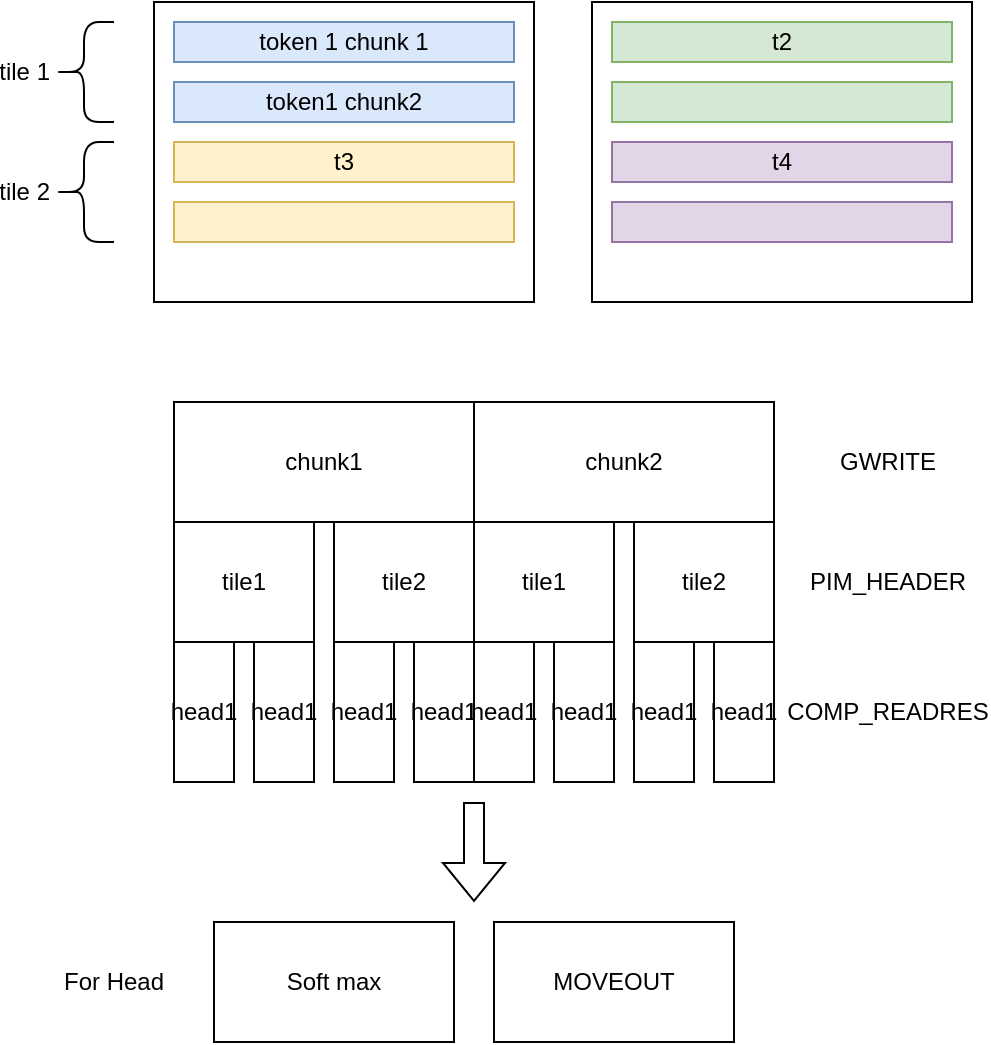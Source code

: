 <mxfile version="24.8.4">
  <diagram name="第 1 页" id="f2C9azBvbqwrPbyLchOI">
    <mxGraphModel dx="1434" dy="822" grid="1" gridSize="10" guides="1" tooltips="1" connect="1" arrows="1" fold="1" page="1" pageScale="1" pageWidth="827" pageHeight="1169" math="0" shadow="0">
      <root>
        <mxCell id="0" />
        <mxCell id="1" parent="0" />
        <mxCell id="LaPq8CfM4VIGgw-9wt1N-1" value="" style="rounded=0;whiteSpace=wrap;html=1;" parent="1" vertex="1">
          <mxGeometry x="100" y="210" width="190" height="150" as="geometry" />
        </mxCell>
        <mxCell id="LaPq8CfM4VIGgw-9wt1N-2" value="token 1 chunk 1" style="rounded=0;whiteSpace=wrap;html=1;fillColor=#dae8fc;strokeColor=#6c8ebf;" parent="1" vertex="1">
          <mxGeometry x="110" y="220" width="170" height="20" as="geometry" />
        </mxCell>
        <mxCell id="LaPq8CfM4VIGgw-9wt1N-3" value="&lt;div&gt;token1 chunk2&lt;/div&gt;" style="rounded=0;whiteSpace=wrap;html=1;fillColor=#dae8fc;strokeColor=#6c8ebf;" parent="1" vertex="1">
          <mxGeometry x="110" y="250" width="170" height="20" as="geometry" />
        </mxCell>
        <mxCell id="LaPq8CfM4VIGgw-9wt1N-4" value="" style="rounded=0;whiteSpace=wrap;html=1;" parent="1" vertex="1">
          <mxGeometry x="319" y="210" width="190" height="150" as="geometry" />
        </mxCell>
        <mxCell id="LaPq8CfM4VIGgw-9wt1N-5" value="t2" style="rounded=0;whiteSpace=wrap;html=1;fillColor=#d5e8d4;strokeColor=#82b366;" parent="1" vertex="1">
          <mxGeometry x="329" y="220" width="170" height="20" as="geometry" />
        </mxCell>
        <mxCell id="LaPq8CfM4VIGgw-9wt1N-6" value="" style="rounded=0;whiteSpace=wrap;html=1;fillColor=#d5e8d4;strokeColor=#82b366;" parent="1" vertex="1">
          <mxGeometry x="329" y="250" width="170" height="20" as="geometry" />
        </mxCell>
        <mxCell id="LaPq8CfM4VIGgw-9wt1N-10" value="t3" style="rounded=0;whiteSpace=wrap;html=1;fillColor=#fff2cc;strokeColor=#d6b656;" parent="1" vertex="1">
          <mxGeometry x="110" y="280" width="170" height="20" as="geometry" />
        </mxCell>
        <mxCell id="LaPq8CfM4VIGgw-9wt1N-11" value="" style="rounded=0;whiteSpace=wrap;html=1;fillColor=#fff2cc;strokeColor=#d6b656;" parent="1" vertex="1">
          <mxGeometry x="110" y="310" width="170" height="20" as="geometry" />
        </mxCell>
        <mxCell id="LaPq8CfM4VIGgw-9wt1N-12" value="t4" style="rounded=0;whiteSpace=wrap;html=1;fillColor=#e1d5e7;strokeColor=#9673a6;" parent="1" vertex="1">
          <mxGeometry x="329" y="280" width="170" height="20" as="geometry" />
        </mxCell>
        <mxCell id="LaPq8CfM4VIGgw-9wt1N-13" value="" style="rounded=0;whiteSpace=wrap;html=1;fillColor=#e1d5e7;strokeColor=#9673a6;" parent="1" vertex="1">
          <mxGeometry x="329" y="310" width="170" height="20" as="geometry" />
        </mxCell>
        <mxCell id="LaPq8CfM4VIGgw-9wt1N-14" value="tile 1" style="shape=curlyBracket;whiteSpace=wrap;html=1;rounded=1;labelPosition=left;verticalLabelPosition=middle;align=right;verticalAlign=middle;" parent="1" vertex="1">
          <mxGeometry x="50" y="220" width="30" height="50" as="geometry" />
        </mxCell>
        <mxCell id="LaPq8CfM4VIGgw-9wt1N-15" value="&lt;div&gt;tile 2&lt;/div&gt;" style="shape=curlyBracket;whiteSpace=wrap;html=1;rounded=1;labelPosition=left;verticalLabelPosition=middle;align=right;verticalAlign=middle;" parent="1" vertex="1">
          <mxGeometry x="50" y="280" width="30" height="50" as="geometry" />
        </mxCell>
        <mxCell id="RABuKrGM58DdVcPLZhCh-5" value="chunk1" style="rounded=0;whiteSpace=wrap;html=1;" parent="1" vertex="1">
          <mxGeometry x="110" y="410" width="150" height="60" as="geometry" />
        </mxCell>
        <mxCell id="RABuKrGM58DdVcPLZhCh-6" value="chunk2" style="rounded=0;whiteSpace=wrap;html=1;" parent="1" vertex="1">
          <mxGeometry x="260" y="410" width="150" height="60" as="geometry" />
        </mxCell>
        <mxCell id="RABuKrGM58DdVcPLZhCh-7" value="tile1" style="rounded=0;whiteSpace=wrap;html=1;" parent="1" vertex="1">
          <mxGeometry x="110" y="470" width="70" height="60" as="geometry" />
        </mxCell>
        <mxCell id="RABuKrGM58DdVcPLZhCh-8" value="tile2" style="rounded=0;whiteSpace=wrap;html=1;" parent="1" vertex="1">
          <mxGeometry x="190" y="470" width="70" height="60" as="geometry" />
        </mxCell>
        <mxCell id="RABuKrGM58DdVcPLZhCh-9" value="head1" style="rounded=0;whiteSpace=wrap;html=1;" parent="1" vertex="1">
          <mxGeometry x="110" y="530" width="30" height="70" as="geometry" />
        </mxCell>
        <mxCell id="RABuKrGM58DdVcPLZhCh-11" value="head1" style="rounded=0;whiteSpace=wrap;html=1;" parent="1" vertex="1">
          <mxGeometry x="150" y="530" width="30" height="70" as="geometry" />
        </mxCell>
        <mxCell id="RABuKrGM58DdVcPLZhCh-12" value="head1" style="rounded=0;whiteSpace=wrap;html=1;" parent="1" vertex="1">
          <mxGeometry x="190" y="530" width="30" height="70" as="geometry" />
        </mxCell>
        <mxCell id="RABuKrGM58DdVcPLZhCh-13" value="head1" style="rounded=0;whiteSpace=wrap;html=1;" parent="1" vertex="1">
          <mxGeometry x="230" y="530" width="30" height="70" as="geometry" />
        </mxCell>
        <mxCell id="RABuKrGM58DdVcPLZhCh-14" value="tile1" style="rounded=0;whiteSpace=wrap;html=1;" parent="1" vertex="1">
          <mxGeometry x="260" y="470" width="70" height="60" as="geometry" />
        </mxCell>
        <mxCell id="RABuKrGM58DdVcPLZhCh-15" value="tile2" style="rounded=0;whiteSpace=wrap;html=1;" parent="1" vertex="1">
          <mxGeometry x="340" y="470" width="70" height="60" as="geometry" />
        </mxCell>
        <mxCell id="RABuKrGM58DdVcPLZhCh-16" value="head1" style="rounded=0;whiteSpace=wrap;html=1;" parent="1" vertex="1">
          <mxGeometry x="260" y="530" width="30" height="70" as="geometry" />
        </mxCell>
        <mxCell id="RABuKrGM58DdVcPLZhCh-17" value="head1" style="rounded=0;whiteSpace=wrap;html=1;" parent="1" vertex="1">
          <mxGeometry x="300" y="530" width="30" height="70" as="geometry" />
        </mxCell>
        <mxCell id="RABuKrGM58DdVcPLZhCh-18" value="head1" style="rounded=0;whiteSpace=wrap;html=1;" parent="1" vertex="1">
          <mxGeometry x="340" y="530" width="30" height="70" as="geometry" />
        </mxCell>
        <mxCell id="RABuKrGM58DdVcPLZhCh-19" value="head1" style="rounded=0;whiteSpace=wrap;html=1;" parent="1" vertex="1">
          <mxGeometry x="380" y="530" width="30" height="70" as="geometry" />
        </mxCell>
        <mxCell id="RABuKrGM58DdVcPLZhCh-20" value="GWRITE" style="text;html=1;align=center;verticalAlign=middle;whiteSpace=wrap;rounded=0;" parent="1" vertex="1">
          <mxGeometry x="437" y="425" width="60" height="30" as="geometry" />
        </mxCell>
        <mxCell id="RABuKrGM58DdVcPLZhCh-21" value="PIM_HEADER" style="text;html=1;align=center;verticalAlign=middle;whiteSpace=wrap;rounded=0;" parent="1" vertex="1">
          <mxGeometry x="424" y="485" width="86" height="30" as="geometry" />
        </mxCell>
        <mxCell id="RABuKrGM58DdVcPLZhCh-22" value="COMP_READRES" style="text;html=1;align=center;verticalAlign=middle;whiteSpace=wrap;rounded=0;" parent="1" vertex="1">
          <mxGeometry x="424" y="550" width="86" height="30" as="geometry" />
        </mxCell>
        <mxCell id="RABuKrGM58DdVcPLZhCh-23" value="" style="shape=flexArrow;endArrow=classic;html=1;rounded=0;" parent="1" edge="1">
          <mxGeometry width="50" height="50" relative="1" as="geometry">
            <mxPoint x="260" y="610" as="sourcePoint" />
            <mxPoint x="260" y="660" as="targetPoint" />
          </mxGeometry>
        </mxCell>
        <mxCell id="RABuKrGM58DdVcPLZhCh-24" value="Soft max" style="rounded=0;whiteSpace=wrap;html=1;" parent="1" vertex="1">
          <mxGeometry x="130" y="670" width="120" height="60" as="geometry" />
        </mxCell>
        <mxCell id="RABuKrGM58DdVcPLZhCh-25" value="MOVEOUT" style="rounded=0;whiteSpace=wrap;html=1;" parent="1" vertex="1">
          <mxGeometry x="270" y="670" width="120" height="60" as="geometry" />
        </mxCell>
        <mxCell id="RABuKrGM58DdVcPLZhCh-26" value="For Head" style="text;html=1;align=center;verticalAlign=middle;whiteSpace=wrap;rounded=0;" parent="1" vertex="1">
          <mxGeometry x="50" y="685" width="60" height="30" as="geometry" />
        </mxCell>
      </root>
    </mxGraphModel>
  </diagram>
</mxfile>
